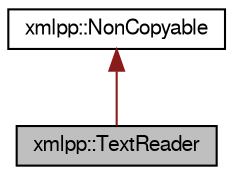 digraph G
{
  bgcolor="transparent";
  edge [fontname="FreeSans",fontsize=10,labelfontname="FreeSans",labelfontsize=10];
  node [fontname="FreeSans",fontsize=10,shape=record];
  Node1 [label="xmlpp::TextReader",height=0.2,width=0.4,color="black", fillcolor="grey75", style="filled" fontcolor="black"];
  Node2 -> Node1 [dir=back,color="firebrick4",fontsize=10,style="solid",fontname="FreeSans"];
  Node2 [label="xmlpp::NonCopyable",height=0.2,width=0.4,color="black",URL="$classxmlpp_1_1NonCopyable.html",tooltip="Herited by classes which cannot be copied."];
}
